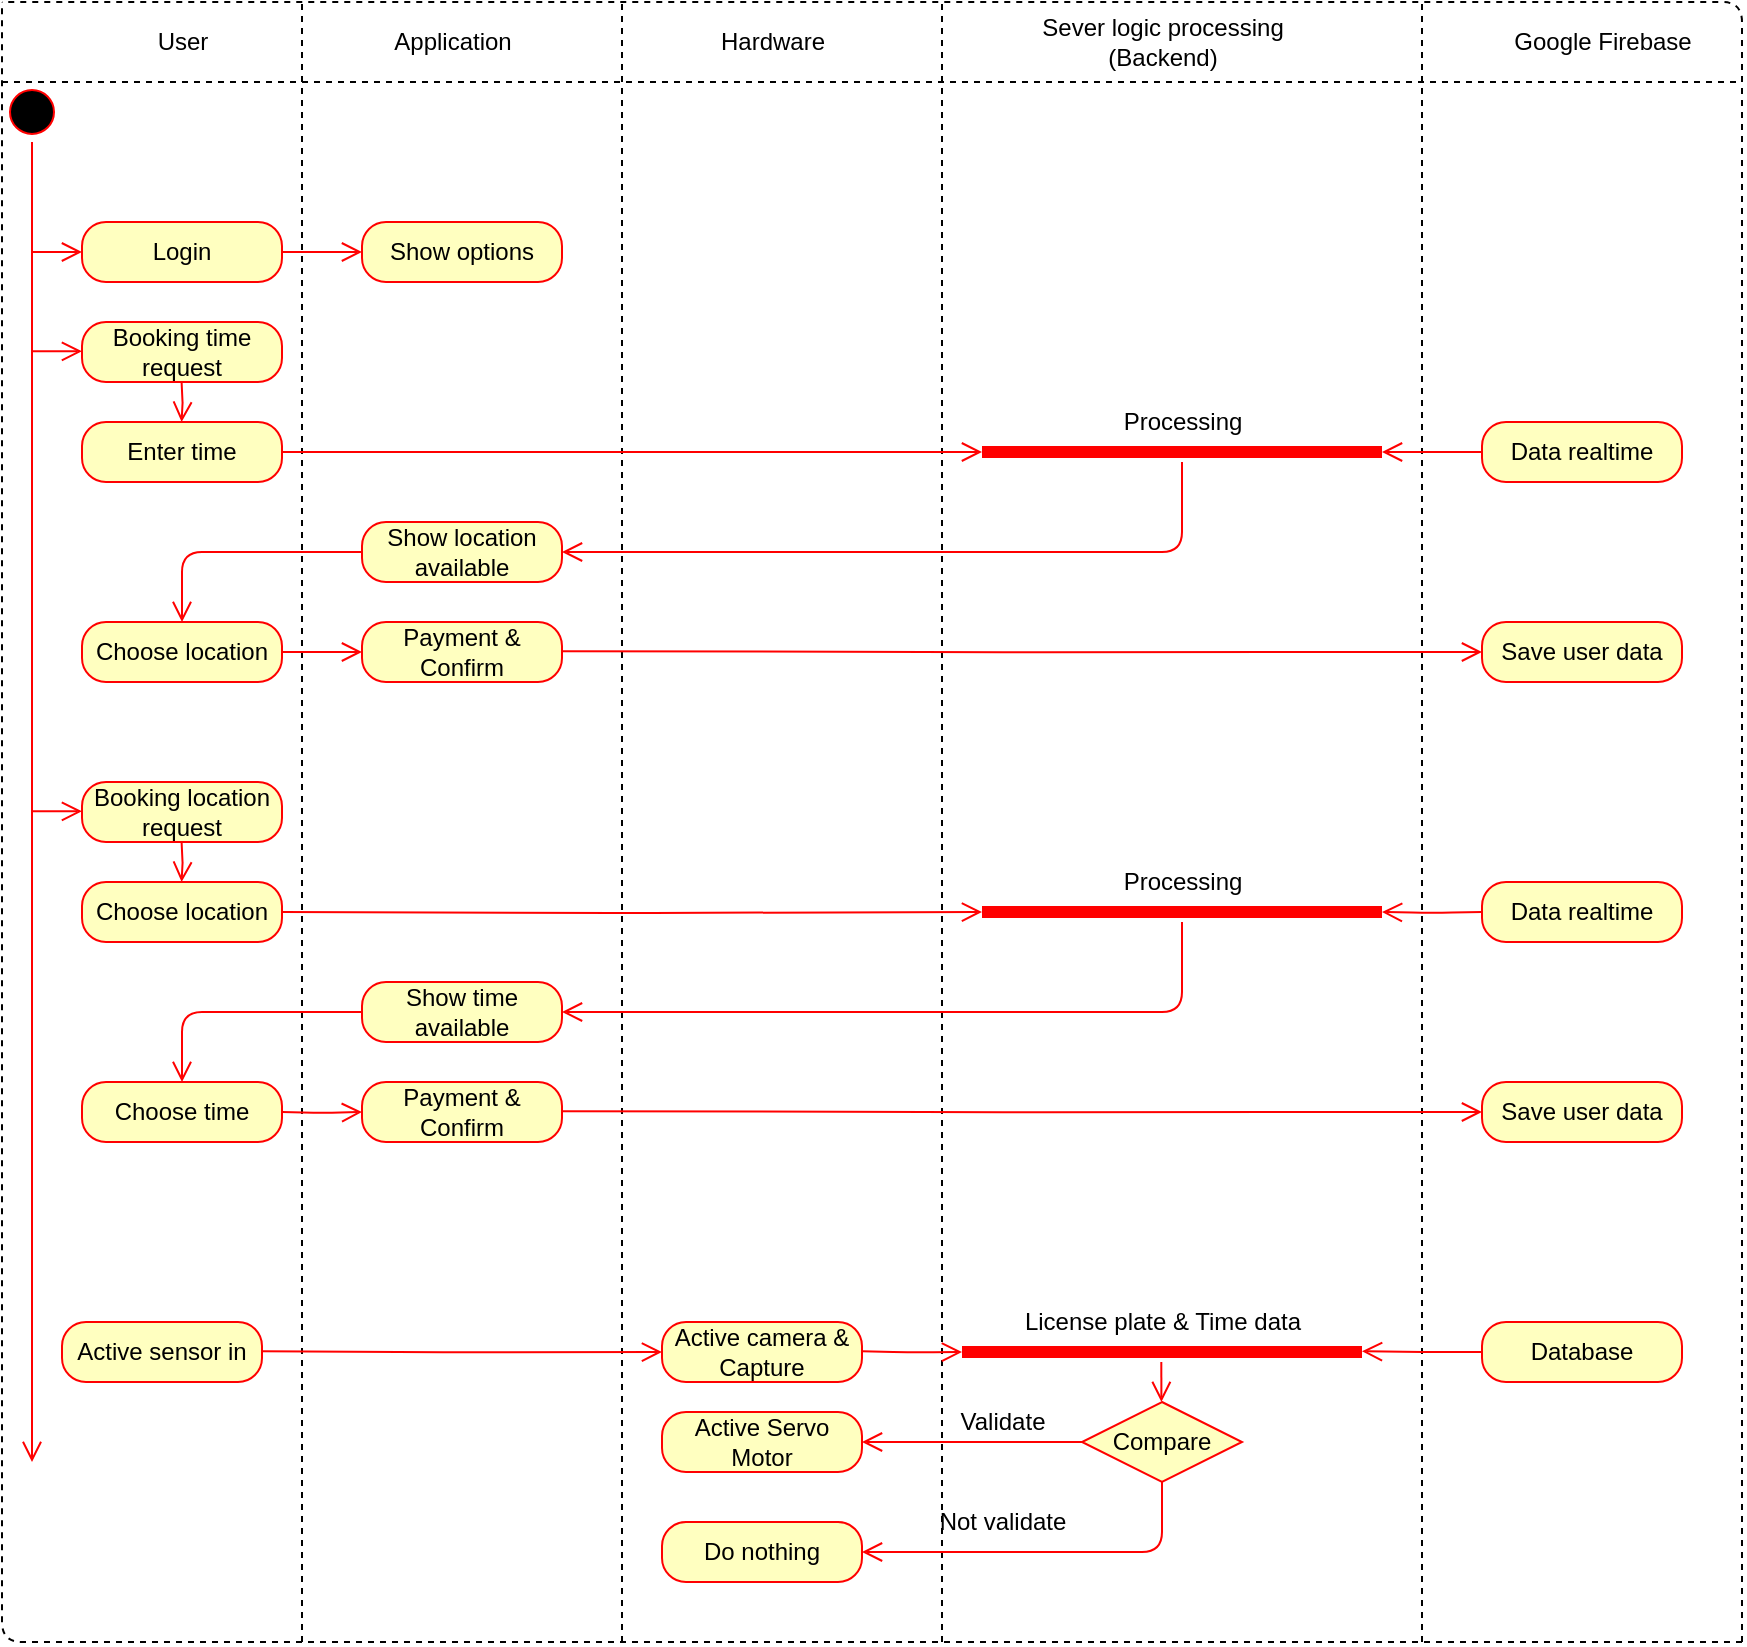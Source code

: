 <mxfile version="13.7.3" type="github">
  <diagram id="u_i7hLlNtRJB0OtnpDT0" name="Page-1">
    <mxGraphModel dx="1393" dy="807" grid="1" gridSize="10" guides="1" tooltips="1" connect="1" arrows="1" fold="1" page="1" pageScale="1" pageWidth="850" pageHeight="1100" math="0" shadow="0">
      <root>
        <mxCell id="0" />
        <mxCell id="1" parent="0" />
        <mxCell id="mGd1n2_6gJl6zBXqxpwN-4" value="User" style="text;html=1;align=center;verticalAlign=middle;resizable=0;points=[];autosize=1;" vertex="1" parent="1">
          <mxGeometry x="360" y="110" width="40" height="20" as="geometry" />
        </mxCell>
        <mxCell id="mGd1n2_6gJl6zBXqxpwN-6" value="Hardware" style="text;html=1;align=center;verticalAlign=middle;resizable=0;points=[];autosize=1;" vertex="1" parent="1">
          <mxGeometry x="640" y="110" width="70" height="20" as="geometry" />
        </mxCell>
        <mxCell id="mGd1n2_6gJl6zBXqxpwN-7" value="Sever logic processing&lt;br&gt;(Backend)" style="text;html=1;align=center;verticalAlign=middle;resizable=0;points=[];autosize=1;" vertex="1" parent="1">
          <mxGeometry x="800" y="105" width="140" height="30" as="geometry" />
        </mxCell>
        <mxCell id="mGd1n2_6gJl6zBXqxpwN-8" value="Google Firebase" style="text;html=1;align=center;verticalAlign=middle;resizable=0;points=[];autosize=1;" vertex="1" parent="1">
          <mxGeometry x="1040" y="110" width="100" height="20" as="geometry" />
        </mxCell>
        <mxCell id="mGd1n2_6gJl6zBXqxpwN-9" value="Application&lt;br&gt;" style="text;html=1;align=center;verticalAlign=middle;resizable=0;points=[];autosize=1;" vertex="1" parent="1">
          <mxGeometry x="480" y="110" width="70" height="20" as="geometry" />
        </mxCell>
        <mxCell id="mGd1n2_6gJl6zBXqxpwN-11" value="" style="ellipse;html=1;shape=startState;fillColor=#000000;strokeColor=#ff0000;" vertex="1" parent="1">
          <mxGeometry x="290" y="140" width="30" height="30" as="geometry" />
        </mxCell>
        <mxCell id="mGd1n2_6gJl6zBXqxpwN-12" value="" style="edgeStyle=orthogonalEdgeStyle;html=1;verticalAlign=bottom;endArrow=open;endSize=8;strokeColor=#ff0000;entryX=0;entryY=0.5;entryDx=0;entryDy=0;" edge="1" parent="1" target="mGd1n2_6gJl6zBXqxpwN-26">
          <mxGeometry relative="1" as="geometry">
            <mxPoint x="380" y="210" as="targetPoint" />
            <mxPoint x="305" y="225" as="sourcePoint" />
            <Array as="points">
              <mxPoint x="305" y="225" />
            </Array>
          </mxGeometry>
        </mxCell>
        <mxCell id="mGd1n2_6gJl6zBXqxpwN-17" value="" style="endArrow=none;dashed=1;html=1;" edge="1" parent="1">
          <mxGeometry width="50" height="50" relative="1" as="geometry">
            <mxPoint x="1160" y="920" as="sourcePoint" />
            <mxPoint x="290" y="100" as="targetPoint" />
            <Array as="points">
              <mxPoint x="1160" y="100" />
            </Array>
          </mxGeometry>
        </mxCell>
        <mxCell id="mGd1n2_6gJl6zBXqxpwN-18" value="" style="endArrow=none;dashed=1;html=1;" edge="1" parent="1">
          <mxGeometry width="50" height="50" relative="1" as="geometry">
            <mxPoint x="1160" y="920" as="sourcePoint" />
            <mxPoint x="290" y="100" as="targetPoint" />
            <Array as="points">
              <mxPoint x="290" y="920" />
            </Array>
          </mxGeometry>
        </mxCell>
        <mxCell id="mGd1n2_6gJl6zBXqxpwN-19" value="" style="endArrow=none;dashed=1;html=1;" edge="1" parent="1">
          <mxGeometry width="50" height="50" relative="1" as="geometry">
            <mxPoint x="440" y="920" as="sourcePoint" />
            <mxPoint x="440" y="100" as="targetPoint" />
          </mxGeometry>
        </mxCell>
        <mxCell id="mGd1n2_6gJl6zBXqxpwN-20" value="" style="endArrow=none;dashed=1;html=1;" edge="1" parent="1">
          <mxGeometry width="50" height="50" relative="1" as="geometry">
            <mxPoint x="600" y="920" as="sourcePoint" />
            <mxPoint x="600" y="100" as="targetPoint" />
          </mxGeometry>
        </mxCell>
        <mxCell id="mGd1n2_6gJl6zBXqxpwN-21" value="" style="endArrow=none;dashed=1;html=1;" edge="1" parent="1">
          <mxGeometry width="50" height="50" relative="1" as="geometry">
            <mxPoint x="760" y="920" as="sourcePoint" />
            <mxPoint x="760" y="100" as="targetPoint" />
          </mxGeometry>
        </mxCell>
        <mxCell id="mGd1n2_6gJl6zBXqxpwN-22" value="" style="endArrow=none;dashed=1;html=1;" edge="1" parent="1">
          <mxGeometry width="50" height="50" relative="1" as="geometry">
            <mxPoint x="1000" y="920" as="sourcePoint" />
            <mxPoint x="1000" y="100" as="targetPoint" />
          </mxGeometry>
        </mxCell>
        <mxCell id="mGd1n2_6gJl6zBXqxpwN-23" value="" style="endArrow=none;dashed=1;html=1;" edge="1" parent="1">
          <mxGeometry width="50" height="50" relative="1" as="geometry">
            <mxPoint x="290" y="140" as="sourcePoint" />
            <mxPoint x="1160" y="140" as="targetPoint" />
          </mxGeometry>
        </mxCell>
        <mxCell id="mGd1n2_6gJl6zBXqxpwN-26" value="Login" style="rounded=1;whiteSpace=wrap;html=1;arcSize=40;fontColor=#000000;fillColor=#ffffc0;strokeColor=#ff0000;" vertex="1" parent="1">
          <mxGeometry x="330" y="210" width="100" height="30" as="geometry" />
        </mxCell>
        <mxCell id="mGd1n2_6gJl6zBXqxpwN-27" value="" style="edgeStyle=orthogonalEdgeStyle;html=1;verticalAlign=bottom;endArrow=open;endSize=8;strokeColor=#ff0000;entryX=0;entryY=0.5;entryDx=0;entryDy=0;" edge="1" source="mGd1n2_6gJl6zBXqxpwN-26" parent="1" target="mGd1n2_6gJl6zBXqxpwN-82">
          <mxGeometry relative="1" as="geometry">
            <mxPoint x="480" y="225" as="targetPoint" />
            <Array as="points" />
          </mxGeometry>
        </mxCell>
        <mxCell id="mGd1n2_6gJl6zBXqxpwN-30" value="Enter time" style="rounded=1;whiteSpace=wrap;html=1;arcSize=40;fontColor=#000000;fillColor=#ffffc0;strokeColor=#ff0000;" vertex="1" parent="1">
          <mxGeometry x="330" y="310" width="100" height="30" as="geometry" />
        </mxCell>
        <mxCell id="mGd1n2_6gJl6zBXqxpwN-31" value="" style="edgeStyle=orthogonalEdgeStyle;html=1;verticalAlign=bottom;endArrow=open;endSize=8;strokeColor=#ff0000;entryX=0;entryY=0.5;entryDx=0;entryDy=0;entryPerimeter=0;" edge="1" source="mGd1n2_6gJl6zBXqxpwN-30" parent="1" target="mGd1n2_6gJl6zBXqxpwN-44">
          <mxGeometry relative="1" as="geometry">
            <mxPoint x="820" y="325" as="targetPoint" />
          </mxGeometry>
        </mxCell>
        <mxCell id="mGd1n2_6gJl6zBXqxpwN-32" value="Show location available" style="rounded=1;whiteSpace=wrap;html=1;arcSize=40;fontColor=#000000;fillColor=#ffffc0;strokeColor=#ff0000;" vertex="1" parent="1">
          <mxGeometry x="470" y="360" width="100" height="30" as="geometry" />
        </mxCell>
        <mxCell id="mGd1n2_6gJl6zBXqxpwN-33" value="" style="edgeStyle=orthogonalEdgeStyle;html=1;verticalAlign=bottom;endArrow=open;endSize=8;strokeColor=#ff0000;entryX=0.5;entryY=0;entryDx=0;entryDy=0;" edge="1" source="mGd1n2_6gJl6zBXqxpwN-32" parent="1" target="mGd1n2_6gJl6zBXqxpwN-36">
          <mxGeometry relative="1" as="geometry">
            <mxPoint x="380" y="420" as="targetPoint" />
            <Array as="points">
              <mxPoint x="380" y="375" />
            </Array>
          </mxGeometry>
        </mxCell>
        <mxCell id="mGd1n2_6gJl6zBXqxpwN-36" value="Choose location" style="rounded=1;whiteSpace=wrap;html=1;arcSize=40;fontColor=#000000;fillColor=#ffffc0;strokeColor=#ff0000;" vertex="1" parent="1">
          <mxGeometry x="330" y="410" width="100" height="30" as="geometry" />
        </mxCell>
        <mxCell id="mGd1n2_6gJl6zBXqxpwN-39" value="Payment &amp;amp; Confirm" style="rounded=1;whiteSpace=wrap;html=1;arcSize=40;fontColor=#000000;fillColor=#ffffc0;strokeColor=#ff0000;" vertex="1" parent="1">
          <mxGeometry x="470" y="410" width="100" height="30" as="geometry" />
        </mxCell>
        <mxCell id="mGd1n2_6gJl6zBXqxpwN-42" style="edgeStyle=none;rounded=0;orthogonalLoop=1;jettySize=auto;html=1;exitX=0.5;exitY=1;exitDx=0;exitDy=0;" edge="1" parent="1">
          <mxGeometry relative="1" as="geometry">
            <mxPoint x="870" y="340" as="sourcePoint" />
            <mxPoint x="870" y="340" as="targetPoint" />
          </mxGeometry>
        </mxCell>
        <mxCell id="mGd1n2_6gJl6zBXqxpwN-43" value="Data realtime" style="rounded=1;whiteSpace=wrap;html=1;arcSize=40;fontColor=#000000;fillColor=#ffffc0;strokeColor=#ff0000;" vertex="1" parent="1">
          <mxGeometry x="1030" y="310" width="100" height="30" as="geometry" />
        </mxCell>
        <mxCell id="mGd1n2_6gJl6zBXqxpwN-44" value="" style="shape=line;html=1;strokeWidth=6;strokeColor=#ff0000;" vertex="1" parent="1">
          <mxGeometry x="780" y="320" width="200" height="10" as="geometry" />
        </mxCell>
        <mxCell id="mGd1n2_6gJl6zBXqxpwN-45" value="" style="edgeStyle=orthogonalEdgeStyle;html=1;verticalAlign=bottom;endArrow=open;endSize=8;strokeColor=#ff0000;exitX=0;exitY=0.5;exitDx=0;exitDy=0;entryX=1;entryY=0.5;entryDx=0;entryDy=0;entryPerimeter=0;" edge="1" source="mGd1n2_6gJl6zBXqxpwN-43" parent="1" target="mGd1n2_6gJl6zBXqxpwN-44">
          <mxGeometry relative="1" as="geometry">
            <mxPoint x="890" y="400" as="targetPoint" />
            <mxPoint x="950" y="340" as="sourcePoint" />
          </mxGeometry>
        </mxCell>
        <mxCell id="mGd1n2_6gJl6zBXqxpwN-50" value="Processing" style="text;html=1;align=center;verticalAlign=middle;resizable=0;points=[];autosize=1;" vertex="1" parent="1">
          <mxGeometry x="845" y="300" width="70" height="20" as="geometry" />
        </mxCell>
        <mxCell id="mGd1n2_6gJl6zBXqxpwN-51" style="edgeStyle=none;rounded=0;orthogonalLoop=1;jettySize=auto;html=1;exitX=0.5;exitY=1;exitDx=0;exitDy=0;" edge="1" parent="1" source="mGd1n2_6gJl6zBXqxpwN-39" target="mGd1n2_6gJl6zBXqxpwN-39">
          <mxGeometry relative="1" as="geometry" />
        </mxCell>
        <mxCell id="mGd1n2_6gJl6zBXqxpwN-53" value="" style="edgeStyle=orthogonalEdgeStyle;html=1;verticalAlign=bottom;endArrow=open;endSize=8;strokeColor=#ff0000;entryX=0;entryY=0.5;entryDx=0;entryDy=0;" edge="1" parent="1" target="mGd1n2_6gJl6zBXqxpwN-55">
          <mxGeometry relative="1" as="geometry">
            <mxPoint x="920" y="424.58" as="targetPoint" />
            <mxPoint x="570.0" y="424.58" as="sourcePoint" />
          </mxGeometry>
        </mxCell>
        <mxCell id="mGd1n2_6gJl6zBXqxpwN-54" value="" style="edgeStyle=orthogonalEdgeStyle;html=1;verticalAlign=bottom;endArrow=open;endSize=8;strokeColor=#ff0000;exitX=1;exitY=0.5;exitDx=0;exitDy=0;entryX=0;entryY=0.5;entryDx=0;entryDy=0;" edge="1" parent="1" source="mGd1n2_6gJl6zBXqxpwN-36" target="mGd1n2_6gJl6zBXqxpwN-39">
          <mxGeometry relative="1" as="geometry">
            <mxPoint x="389.63" y="480.0" as="targetPoint" />
            <mxPoint x="389.659" y="450.0" as="sourcePoint" />
            <Array as="points" />
          </mxGeometry>
        </mxCell>
        <mxCell id="mGd1n2_6gJl6zBXqxpwN-55" value="Save user data" style="rounded=1;whiteSpace=wrap;html=1;arcSize=40;fontColor=#000000;fillColor=#ffffc0;strokeColor=#ff0000;" vertex="1" parent="1">
          <mxGeometry x="1030" y="410" width="100" height="30" as="geometry" />
        </mxCell>
        <mxCell id="mGd1n2_6gJl6zBXqxpwN-56" value="" style="edgeStyle=orthogonalEdgeStyle;html=1;verticalAlign=bottom;endArrow=open;endSize=8;strokeColor=#ff0000;exitX=0.5;exitY=1;exitDx=0;exitDy=0;" edge="1" parent="1" source="mGd1n2_6gJl6zBXqxpwN-11">
          <mxGeometry relative="1" as="geometry">
            <mxPoint x="305" y="830" as="targetPoint" />
            <mxPoint x="310" y="240" as="sourcePoint" />
            <Array as="points">
              <mxPoint x="305" y="475" />
            </Array>
          </mxGeometry>
        </mxCell>
        <mxCell id="mGd1n2_6gJl6zBXqxpwN-57" value="Active sensor in" style="rounded=1;whiteSpace=wrap;html=1;arcSize=40;fontColor=#000000;fillColor=#ffffc0;strokeColor=#ff0000;" vertex="1" parent="1">
          <mxGeometry x="320" y="760" width="100" height="30" as="geometry" />
        </mxCell>
        <mxCell id="mGd1n2_6gJl6zBXqxpwN-58" value="Active camera &amp;amp; Capture" style="rounded=1;whiteSpace=wrap;html=1;arcSize=40;fontColor=#000000;fillColor=#ffffc0;strokeColor=#ff0000;" vertex="1" parent="1">
          <mxGeometry x="620" y="760" width="100" height="30" as="geometry" />
        </mxCell>
        <mxCell id="mGd1n2_6gJl6zBXqxpwN-59" value="Database" style="rounded=1;whiteSpace=wrap;html=1;arcSize=40;fontColor=#000000;fillColor=#ffffc0;strokeColor=#ff0000;" vertex="1" parent="1">
          <mxGeometry x="1030" y="760" width="100" height="30" as="geometry" />
        </mxCell>
        <mxCell id="mGd1n2_6gJl6zBXqxpwN-60" value="" style="shape=line;html=1;strokeWidth=6;strokeColor=#ff0000;" vertex="1" parent="1">
          <mxGeometry x="770" y="770" width="200" height="10" as="geometry" />
        </mxCell>
        <mxCell id="mGd1n2_6gJl6zBXqxpwN-62" value="" style="edgeStyle=orthogonalEdgeStyle;html=1;verticalAlign=bottom;endArrow=open;endSize=8;strokeColor=#ff0000;exitX=0;exitY=0.5;exitDx=0;exitDy=0;entryX=1;entryY=0.5;entryDx=0;entryDy=0;entryPerimeter=0;" edge="1" parent="1" source="mGd1n2_6gJl6zBXqxpwN-59">
          <mxGeometry relative="1" as="geometry">
            <mxPoint x="970.0" y="774.66" as="targetPoint" />
            <mxPoint x="1020" y="774.66" as="sourcePoint" />
          </mxGeometry>
        </mxCell>
        <mxCell id="mGd1n2_6gJl6zBXqxpwN-63" value="" style="edgeStyle=orthogonalEdgeStyle;html=1;verticalAlign=bottom;endArrow=open;endSize=8;strokeColor=#ff0000;exitX=1;exitY=0.5;exitDx=0;exitDy=0;entryX=0;entryY=0.5;entryDx=0;entryDy=0;entryPerimeter=0;" edge="1" parent="1" target="mGd1n2_6gJl6zBXqxpwN-60">
          <mxGeometry relative="1" as="geometry">
            <mxPoint x="760.0" y="774.66" as="targetPoint" />
            <mxPoint x="720.0" y="774.66" as="sourcePoint" />
            <Array as="points" />
          </mxGeometry>
        </mxCell>
        <mxCell id="mGd1n2_6gJl6zBXqxpwN-64" value="" style="edgeStyle=orthogonalEdgeStyle;html=1;verticalAlign=bottom;endArrow=open;endSize=8;strokeColor=#ff0000;exitX=1;exitY=0.5;exitDx=0;exitDy=0;entryX=0;entryY=0.5;entryDx=0;entryDy=0;" edge="1" parent="1" target="mGd1n2_6gJl6zBXqxpwN-58">
          <mxGeometry relative="1" as="geometry">
            <mxPoint x="460.0" y="774.66" as="targetPoint" />
            <mxPoint x="420.0" y="774.66" as="sourcePoint" />
            <Array as="points" />
          </mxGeometry>
        </mxCell>
        <mxCell id="mGd1n2_6gJl6zBXqxpwN-65" value="" style="edgeStyle=orthogonalEdgeStyle;html=1;verticalAlign=bottom;endArrow=open;endSize=8;strokeColor=#ff0000;entryX=1;entryY=0.5;entryDx=0;entryDy=0;" edge="1" parent="1" source="mGd1n2_6gJl6zBXqxpwN-44" target="mGd1n2_6gJl6zBXqxpwN-32">
          <mxGeometry relative="1" as="geometry">
            <mxPoint x="790" y="335" as="targetPoint" />
            <mxPoint x="880" y="340" as="sourcePoint" />
            <Array as="points">
              <mxPoint x="880" y="375" />
            </Array>
          </mxGeometry>
        </mxCell>
        <mxCell id="mGd1n2_6gJl6zBXqxpwN-69" value="Compare" style="rhombus;whiteSpace=wrap;html=1;fillColor=#ffffc0;strokeColor=#ff0000;" vertex="1" parent="1">
          <mxGeometry x="830" y="800" width="80" height="40" as="geometry" />
        </mxCell>
        <mxCell id="mGd1n2_6gJl6zBXqxpwN-70" value="" style="edgeStyle=orthogonalEdgeStyle;html=1;align=left;verticalAlign=bottom;endArrow=open;endSize=8;strokeColor=#ff0000;entryX=1;entryY=0.5;entryDx=0;entryDy=0;" edge="1" source="mGd1n2_6gJl6zBXqxpwN-69" parent="1" target="mGd1n2_6gJl6zBXqxpwN-76">
          <mxGeometry x="-1" relative="1" as="geometry">
            <mxPoint x="760" y="870" as="targetPoint" />
            <Array as="points">
              <mxPoint x="870" y="875" />
            </Array>
          </mxGeometry>
        </mxCell>
        <mxCell id="mGd1n2_6gJl6zBXqxpwN-71" value="" style="edgeStyle=orthogonalEdgeStyle;html=1;align=left;verticalAlign=top;endArrow=open;endSize=8;strokeColor=#ff0000;exitX=0;exitY=0.5;exitDx=0;exitDy=0;entryX=1;entryY=0.5;entryDx=0;entryDy=0;" edge="1" source="mGd1n2_6gJl6zBXqxpwN-69" parent="1" target="mGd1n2_6gJl6zBXqxpwN-75">
          <mxGeometry x="-0.167" y="10" relative="1" as="geometry">
            <mxPoint x="710" y="820" as="targetPoint" />
            <mxPoint as="offset" />
          </mxGeometry>
        </mxCell>
        <mxCell id="mGd1n2_6gJl6zBXqxpwN-72" value="" style="edgeStyle=orthogonalEdgeStyle;html=1;verticalAlign=bottom;endArrow=open;endSize=8;strokeColor=#ff0000;" edge="1" parent="1">
          <mxGeometry relative="1" as="geometry">
            <mxPoint x="870" y="800" as="targetPoint" />
            <mxPoint x="869.656" y="780" as="sourcePoint" />
            <Array as="points">
              <mxPoint x="869.69" y="800" />
              <mxPoint x="869.69" y="800" />
            </Array>
          </mxGeometry>
        </mxCell>
        <mxCell id="mGd1n2_6gJl6zBXqxpwN-73" value="Validate" style="text;html=1;align=center;verticalAlign=middle;resizable=0;points=[];autosize=1;" vertex="1" parent="1">
          <mxGeometry x="760" y="800" width="60" height="20" as="geometry" />
        </mxCell>
        <mxCell id="mGd1n2_6gJl6zBXqxpwN-74" value="Not validate" style="text;html=1;align=center;verticalAlign=middle;resizable=0;points=[];autosize=1;" vertex="1" parent="1">
          <mxGeometry x="750" y="850" width="80" height="20" as="geometry" />
        </mxCell>
        <mxCell id="mGd1n2_6gJl6zBXqxpwN-75" value="Active Servo Motor" style="rounded=1;whiteSpace=wrap;html=1;arcSize=40;fontColor=#000000;fillColor=#ffffc0;strokeColor=#ff0000;" vertex="1" parent="1">
          <mxGeometry x="620" y="805" width="100" height="30" as="geometry" />
        </mxCell>
        <mxCell id="mGd1n2_6gJl6zBXqxpwN-76" value="Do nothing" style="rounded=1;whiteSpace=wrap;html=1;arcSize=40;fontColor=#000000;fillColor=#ffffc0;strokeColor=#ff0000;" vertex="1" parent="1">
          <mxGeometry x="620" y="860" width="100" height="30" as="geometry" />
        </mxCell>
        <mxCell id="mGd1n2_6gJl6zBXqxpwN-77" value="License plate &amp;amp; Time data" style="text;html=1;align=center;verticalAlign=middle;resizable=0;points=[];autosize=1;" vertex="1" parent="1">
          <mxGeometry x="795" y="750" width="150" height="20" as="geometry" />
        </mxCell>
        <mxCell id="mGd1n2_6gJl6zBXqxpwN-80" value="Booking time request" style="rounded=1;whiteSpace=wrap;html=1;arcSize=40;fontColor=#000000;fillColor=#ffffc0;strokeColor=#ff0000;" vertex="1" parent="1">
          <mxGeometry x="330" y="260" width="100" height="30" as="geometry" />
        </mxCell>
        <mxCell id="mGd1n2_6gJl6zBXqxpwN-81" value="" style="edgeStyle=orthogonalEdgeStyle;html=1;verticalAlign=bottom;endArrow=open;endSize=8;strokeColor=#ff0000;" edge="1" parent="1">
          <mxGeometry relative="1" as="geometry">
            <mxPoint x="379.8" y="310" as="targetPoint" />
            <mxPoint x="379.8" y="290" as="sourcePoint" />
            <Array as="points" />
          </mxGeometry>
        </mxCell>
        <mxCell id="mGd1n2_6gJl6zBXqxpwN-82" value="Show options" style="rounded=1;whiteSpace=wrap;html=1;arcSize=40;fontColor=#000000;fillColor=#ffffc0;strokeColor=#ff0000;" vertex="1" parent="1">
          <mxGeometry x="470" y="210" width="100" height="30" as="geometry" />
        </mxCell>
        <mxCell id="mGd1n2_6gJl6zBXqxpwN-84" value="" style="edgeStyle=orthogonalEdgeStyle;html=1;verticalAlign=bottom;endArrow=open;endSize=8;strokeColor=#ff0000;entryX=0;entryY=0.5;entryDx=0;entryDy=0;" edge="1" parent="1">
          <mxGeometry relative="1" as="geometry">
            <mxPoint x="330" y="274.66" as="targetPoint" />
            <mxPoint x="305" y="274.66" as="sourcePoint" />
            <Array as="points">
              <mxPoint x="305" y="274.66" />
            </Array>
          </mxGeometry>
        </mxCell>
        <mxCell id="mGd1n2_6gJl6zBXqxpwN-85" value="Booking location request" style="rounded=1;whiteSpace=wrap;html=1;arcSize=40;fontColor=#000000;fillColor=#ffffc0;strokeColor=#ff0000;" vertex="1" parent="1">
          <mxGeometry x="330" y="490" width="100" height="30" as="geometry" />
        </mxCell>
        <mxCell id="mGd1n2_6gJl6zBXqxpwN-86" value="" style="edgeStyle=orthogonalEdgeStyle;html=1;verticalAlign=bottom;endArrow=open;endSize=8;strokeColor=#ff0000;entryX=0;entryY=0.5;entryDx=0;entryDy=0;" edge="1" parent="1">
          <mxGeometry relative="1" as="geometry">
            <mxPoint x="330" y="504.66" as="targetPoint" />
            <mxPoint x="305" y="504.66" as="sourcePoint" />
            <Array as="points">
              <mxPoint x="305" y="504.66" />
            </Array>
          </mxGeometry>
        </mxCell>
        <mxCell id="mGd1n2_6gJl6zBXqxpwN-87" value="Choose location" style="rounded=1;whiteSpace=wrap;html=1;arcSize=40;fontColor=#000000;fillColor=#ffffc0;strokeColor=#ff0000;" vertex="1" parent="1">
          <mxGeometry x="330" y="540" width="100" height="30" as="geometry" />
        </mxCell>
        <mxCell id="mGd1n2_6gJl6zBXqxpwN-88" value="" style="edgeStyle=orthogonalEdgeStyle;html=1;verticalAlign=bottom;endArrow=open;endSize=8;strokeColor=#ff0000;" edge="1" parent="1">
          <mxGeometry relative="1" as="geometry">
            <mxPoint x="379.8" y="540.0" as="targetPoint" />
            <mxPoint x="379.8" y="520.0" as="sourcePoint" />
            <Array as="points" />
          </mxGeometry>
        </mxCell>
        <mxCell id="mGd1n2_6gJl6zBXqxpwN-89" value="Show time available" style="rounded=1;whiteSpace=wrap;html=1;arcSize=40;fontColor=#000000;fillColor=#ffffc0;strokeColor=#ff0000;" vertex="1" parent="1">
          <mxGeometry x="470" y="590" width="100" height="30" as="geometry" />
        </mxCell>
        <mxCell id="mGd1n2_6gJl6zBXqxpwN-90" value="Choose time" style="rounded=1;whiteSpace=wrap;html=1;arcSize=40;fontColor=#000000;fillColor=#ffffc0;strokeColor=#ff0000;" vertex="1" parent="1">
          <mxGeometry x="330" y="640" width="100" height="30" as="geometry" />
        </mxCell>
        <mxCell id="mGd1n2_6gJl6zBXqxpwN-91" value="" style="edgeStyle=orthogonalEdgeStyle;html=1;verticalAlign=bottom;endArrow=open;endSize=8;strokeColor=#ff0000;entryX=0.5;entryY=0;entryDx=0;entryDy=0;exitX=0;exitY=0.5;exitDx=0;exitDy=0;" edge="1" parent="1" source="mGd1n2_6gJl6zBXqxpwN-89" target="mGd1n2_6gJl6zBXqxpwN-90">
          <mxGeometry relative="1" as="geometry">
            <mxPoint x="379.66" y="640.0" as="targetPoint" />
            <mxPoint x="379.66" y="620.0" as="sourcePoint" />
            <Array as="points" />
          </mxGeometry>
        </mxCell>
        <mxCell id="mGd1n2_6gJl6zBXqxpwN-93" value="Payment &amp;amp; Confirm" style="rounded=1;whiteSpace=wrap;html=1;arcSize=40;fontColor=#000000;fillColor=#ffffc0;strokeColor=#ff0000;" vertex="1" parent="1">
          <mxGeometry x="470" y="640" width="100" height="30" as="geometry" />
        </mxCell>
        <mxCell id="mGd1n2_6gJl6zBXqxpwN-94" value="" style="edgeStyle=orthogonalEdgeStyle;html=1;verticalAlign=bottom;endArrow=open;endSize=8;strokeColor=#ff0000;exitX=1;exitY=0.5;exitDx=0;exitDy=0;entryX=0;entryY=0.5;entryDx=0;entryDy=0;" edge="1" parent="1" target="mGd1n2_6gJl6zBXqxpwN-93">
          <mxGeometry relative="1" as="geometry">
            <mxPoint x="389.63" y="710.0" as="targetPoint" />
            <mxPoint x="430" y="655" as="sourcePoint" />
            <Array as="points" />
          </mxGeometry>
        </mxCell>
        <mxCell id="mGd1n2_6gJl6zBXqxpwN-97" value="" style="edgeStyle=orthogonalEdgeStyle;html=1;verticalAlign=bottom;endArrow=open;endSize=8;strokeColor=#ff0000;entryX=0;entryY=0.5;entryDx=0;entryDy=0;entryPerimeter=0;" edge="1" parent="1" target="mGd1n2_6gJl6zBXqxpwN-98">
          <mxGeometry relative="1" as="geometry">
            <mxPoint x="820" y="555" as="targetPoint" />
            <mxPoint x="430" y="555.0" as="sourcePoint" />
          </mxGeometry>
        </mxCell>
        <mxCell id="mGd1n2_6gJl6zBXqxpwN-98" value="" style="shape=line;html=1;strokeWidth=6;strokeColor=#ff0000;" vertex="1" parent="1">
          <mxGeometry x="780" y="550" width="200" height="10" as="geometry" />
        </mxCell>
        <mxCell id="mGd1n2_6gJl6zBXqxpwN-99" value="" style="edgeStyle=orthogonalEdgeStyle;html=1;verticalAlign=bottom;endArrow=open;endSize=8;strokeColor=#ff0000;exitX=0;exitY=0.5;exitDx=0;exitDy=0;entryX=1;entryY=0.5;entryDx=0;entryDy=0;entryPerimeter=0;" edge="1" parent="1" target="mGd1n2_6gJl6zBXqxpwN-98">
          <mxGeometry relative="1" as="geometry">
            <mxPoint x="890" y="630" as="targetPoint" />
            <mxPoint x="1030.0" y="555.0" as="sourcePoint" />
          </mxGeometry>
        </mxCell>
        <mxCell id="mGd1n2_6gJl6zBXqxpwN-100" value="Data realtime" style="rounded=1;whiteSpace=wrap;html=1;arcSize=40;fontColor=#000000;fillColor=#ffffc0;strokeColor=#ff0000;" vertex="1" parent="1">
          <mxGeometry x="1030" y="540" width="100" height="30" as="geometry" />
        </mxCell>
        <mxCell id="mGd1n2_6gJl6zBXqxpwN-101" value="" style="edgeStyle=orthogonalEdgeStyle;html=1;verticalAlign=bottom;endArrow=open;endSize=8;strokeColor=#ff0000;entryX=1;entryY=0.5;entryDx=0;entryDy=0;" edge="1" parent="1">
          <mxGeometry relative="1" as="geometry">
            <mxPoint x="570" y="605.0" as="targetPoint" />
            <mxPoint x="880.0" y="560.0" as="sourcePoint" />
            <Array as="points">
              <mxPoint x="880" y="605" />
            </Array>
          </mxGeometry>
        </mxCell>
        <mxCell id="mGd1n2_6gJl6zBXqxpwN-102" value="Processing" style="text;html=1;align=center;verticalAlign=middle;resizable=0;points=[];autosize=1;" vertex="1" parent="1">
          <mxGeometry x="845" y="530" width="70" height="20" as="geometry" />
        </mxCell>
        <mxCell id="mGd1n2_6gJl6zBXqxpwN-103" value="" style="edgeStyle=orthogonalEdgeStyle;html=1;verticalAlign=bottom;endArrow=open;endSize=8;strokeColor=#ff0000;entryX=0;entryY=0.5;entryDx=0;entryDy=0;" edge="1" parent="1" target="mGd1n2_6gJl6zBXqxpwN-104">
          <mxGeometry relative="1" as="geometry">
            <mxPoint x="920" y="654.58" as="targetPoint" />
            <mxPoint x="570" y="654.58" as="sourcePoint" />
          </mxGeometry>
        </mxCell>
        <mxCell id="mGd1n2_6gJl6zBXqxpwN-104" value="Save user data" style="rounded=1;whiteSpace=wrap;html=1;arcSize=40;fontColor=#000000;fillColor=#ffffc0;strokeColor=#ff0000;" vertex="1" parent="1">
          <mxGeometry x="1030" y="640" width="100" height="30" as="geometry" />
        </mxCell>
      </root>
    </mxGraphModel>
  </diagram>
</mxfile>
